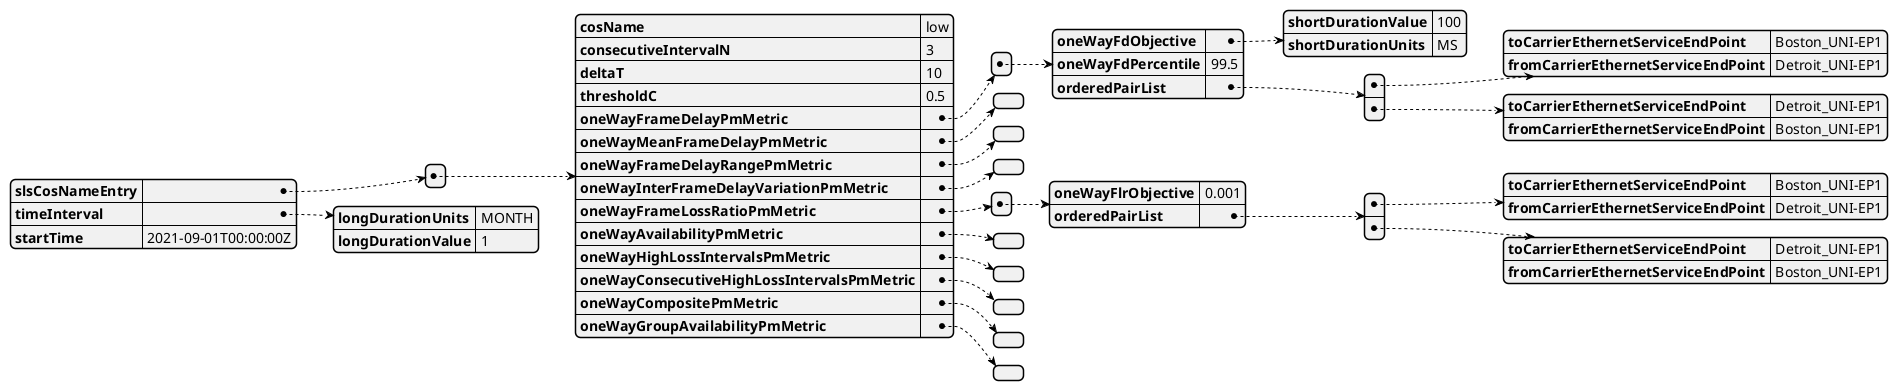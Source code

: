@startjson
{
  "slsCosNameEntry": [
    {
      "cosName": "low",
      "consecutiveIntervalN": 3,
      "deltaT": 10,
      "thresholdC": 0.5,
      "oneWayFrameDelayPmMetric": [
        {
          "oneWayFdObjective": {
            "shortDurationValue": 100,
            "shortDurationUnits": "MS"
          },
          "oneWayFdPercentile": 99.5,
          "orderedPairList": [
            {
              "toCarrierEthernetServiceEndPoint": "Boston_UNI-EP1",
              "fromCarrierEthernetServiceEndPoint": "Detroit_UNI-EP1"
            },
            {
              "toCarrierEthernetServiceEndPoint": "Detroit_UNI-EP1",
              "fromCarrierEthernetServiceEndPoint": "Boston_UNI-EP1"
            }
          ]
        }
      ],
      "oneWayMeanFrameDelayPmMetric": [],
      "oneWayFrameDelayRangePmMetric": [],
      "oneWayInterFrameDelayVariationPmMetric": [],
      "oneWayFrameLossRatioPmMetric": [
        {
          "oneWayFlrObjective": 0.001,
          "orderedPairList": [
            {
              "toCarrierEthernetServiceEndPoint": "Boston_UNI-EP1",
              "fromCarrierEthernetServiceEndPoint": "Detroit_UNI-EP1"
            },
            {
              "toCarrierEthernetServiceEndPoint": "Detroit_UNI-EP1",
              "fromCarrierEthernetServiceEndPoint": "Boston_UNI-EP1"
            }
          ]
        }
      ],
      "oneWayAvailabilityPmMetric": [],
      "oneWayHighLossIntervalsPmMetric": [],
      "oneWayConsecutiveHighLossIntervalsPmMetric": [],
      "oneWayCompositePmMetric": [],
      "oneWayGroupAvailabilityPmMetric": []
    }
  ],
  "timeInterval": {
    "longDurationUnits": "MONTH",
    "longDurationValue": 1
  },
  "startTime": "2021-09-01T00:00:00Z"
}
@endjson